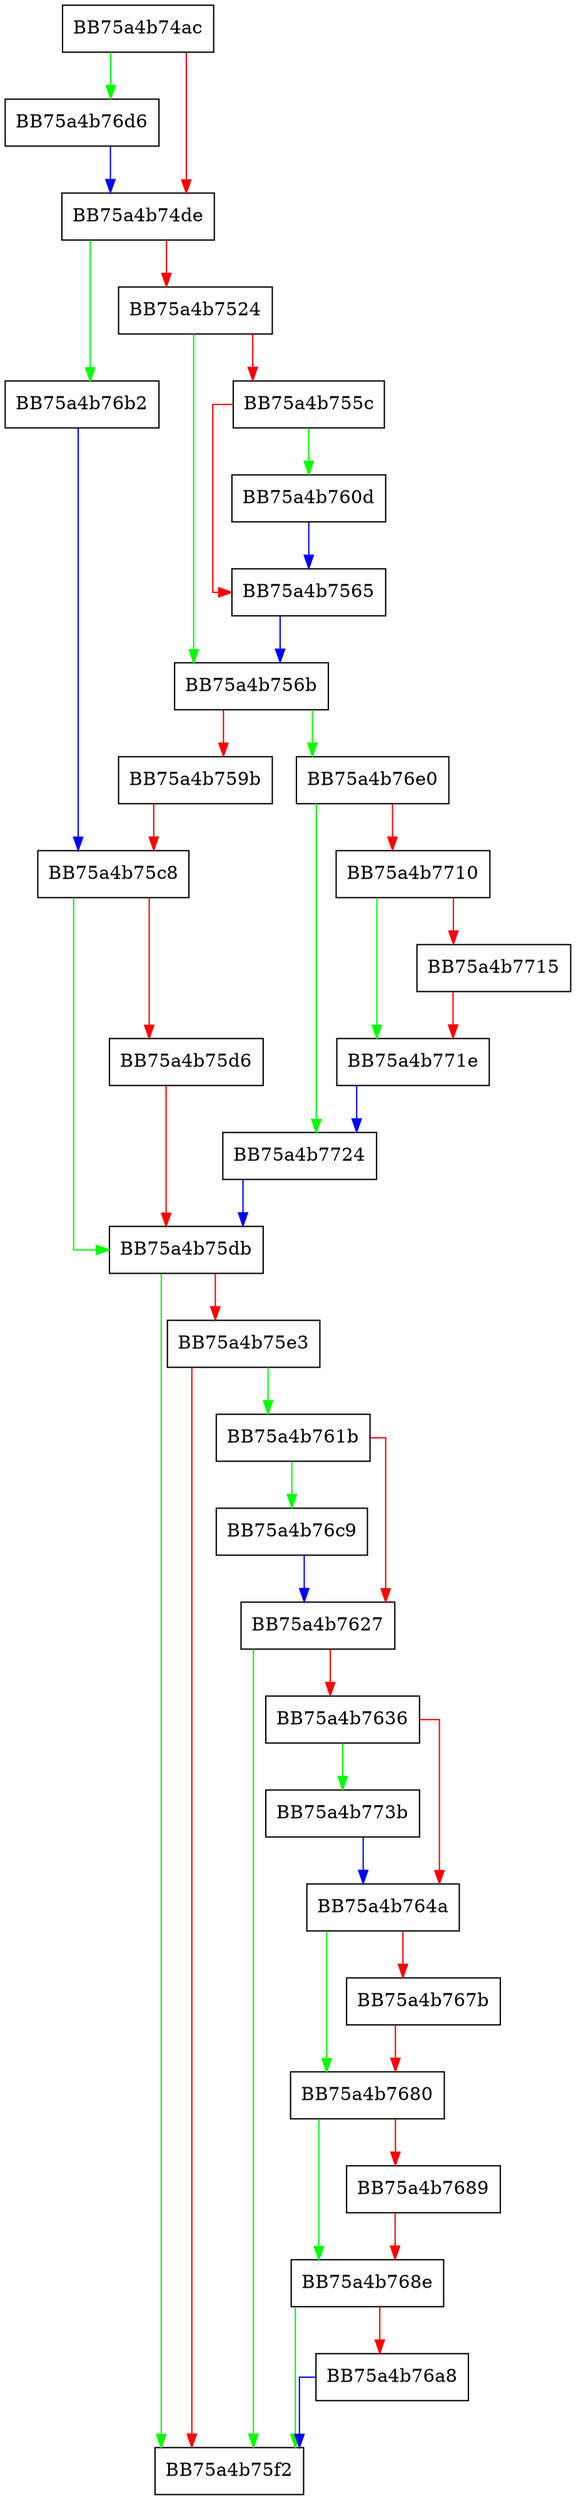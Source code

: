 digraph GetIoavfileTargets {
  node [shape="box"];
  graph [splines=ortho];
  BB75a4b74ac -> BB75a4b76d6 [color="green"];
  BB75a4b74ac -> BB75a4b74de [color="red"];
  BB75a4b74de -> BB75a4b76b2 [color="green"];
  BB75a4b74de -> BB75a4b7524 [color="red"];
  BB75a4b7524 -> BB75a4b756b [color="green"];
  BB75a4b7524 -> BB75a4b755c [color="red"];
  BB75a4b755c -> BB75a4b760d [color="green"];
  BB75a4b755c -> BB75a4b7565 [color="red"];
  BB75a4b7565 -> BB75a4b756b [color="blue"];
  BB75a4b756b -> BB75a4b76e0 [color="green"];
  BB75a4b756b -> BB75a4b759b [color="red"];
  BB75a4b759b -> BB75a4b75c8 [color="red"];
  BB75a4b75c8 -> BB75a4b75db [color="green"];
  BB75a4b75c8 -> BB75a4b75d6 [color="red"];
  BB75a4b75d6 -> BB75a4b75db [color="red"];
  BB75a4b75db -> BB75a4b75f2 [color="green"];
  BB75a4b75db -> BB75a4b75e3 [color="red"];
  BB75a4b75e3 -> BB75a4b761b [color="green"];
  BB75a4b75e3 -> BB75a4b75f2 [color="red"];
  BB75a4b760d -> BB75a4b7565 [color="blue"];
  BB75a4b761b -> BB75a4b76c9 [color="green"];
  BB75a4b761b -> BB75a4b7627 [color="red"];
  BB75a4b7627 -> BB75a4b75f2 [color="green"];
  BB75a4b7627 -> BB75a4b7636 [color="red"];
  BB75a4b7636 -> BB75a4b773b [color="green"];
  BB75a4b7636 -> BB75a4b764a [color="red"];
  BB75a4b764a -> BB75a4b7680 [color="green"];
  BB75a4b764a -> BB75a4b767b [color="red"];
  BB75a4b767b -> BB75a4b7680 [color="red"];
  BB75a4b7680 -> BB75a4b768e [color="green"];
  BB75a4b7680 -> BB75a4b7689 [color="red"];
  BB75a4b7689 -> BB75a4b768e [color="red"];
  BB75a4b768e -> BB75a4b75f2 [color="green"];
  BB75a4b768e -> BB75a4b76a8 [color="red"];
  BB75a4b76a8 -> BB75a4b75f2 [color="blue"];
  BB75a4b76b2 -> BB75a4b75c8 [color="blue"];
  BB75a4b76c9 -> BB75a4b7627 [color="blue"];
  BB75a4b76d6 -> BB75a4b74de [color="blue"];
  BB75a4b76e0 -> BB75a4b7724 [color="green"];
  BB75a4b76e0 -> BB75a4b7710 [color="red"];
  BB75a4b7710 -> BB75a4b771e [color="green"];
  BB75a4b7710 -> BB75a4b7715 [color="red"];
  BB75a4b7715 -> BB75a4b771e [color="red"];
  BB75a4b771e -> BB75a4b7724 [color="blue"];
  BB75a4b7724 -> BB75a4b75db [color="blue"];
  BB75a4b773b -> BB75a4b764a [color="blue"];
}